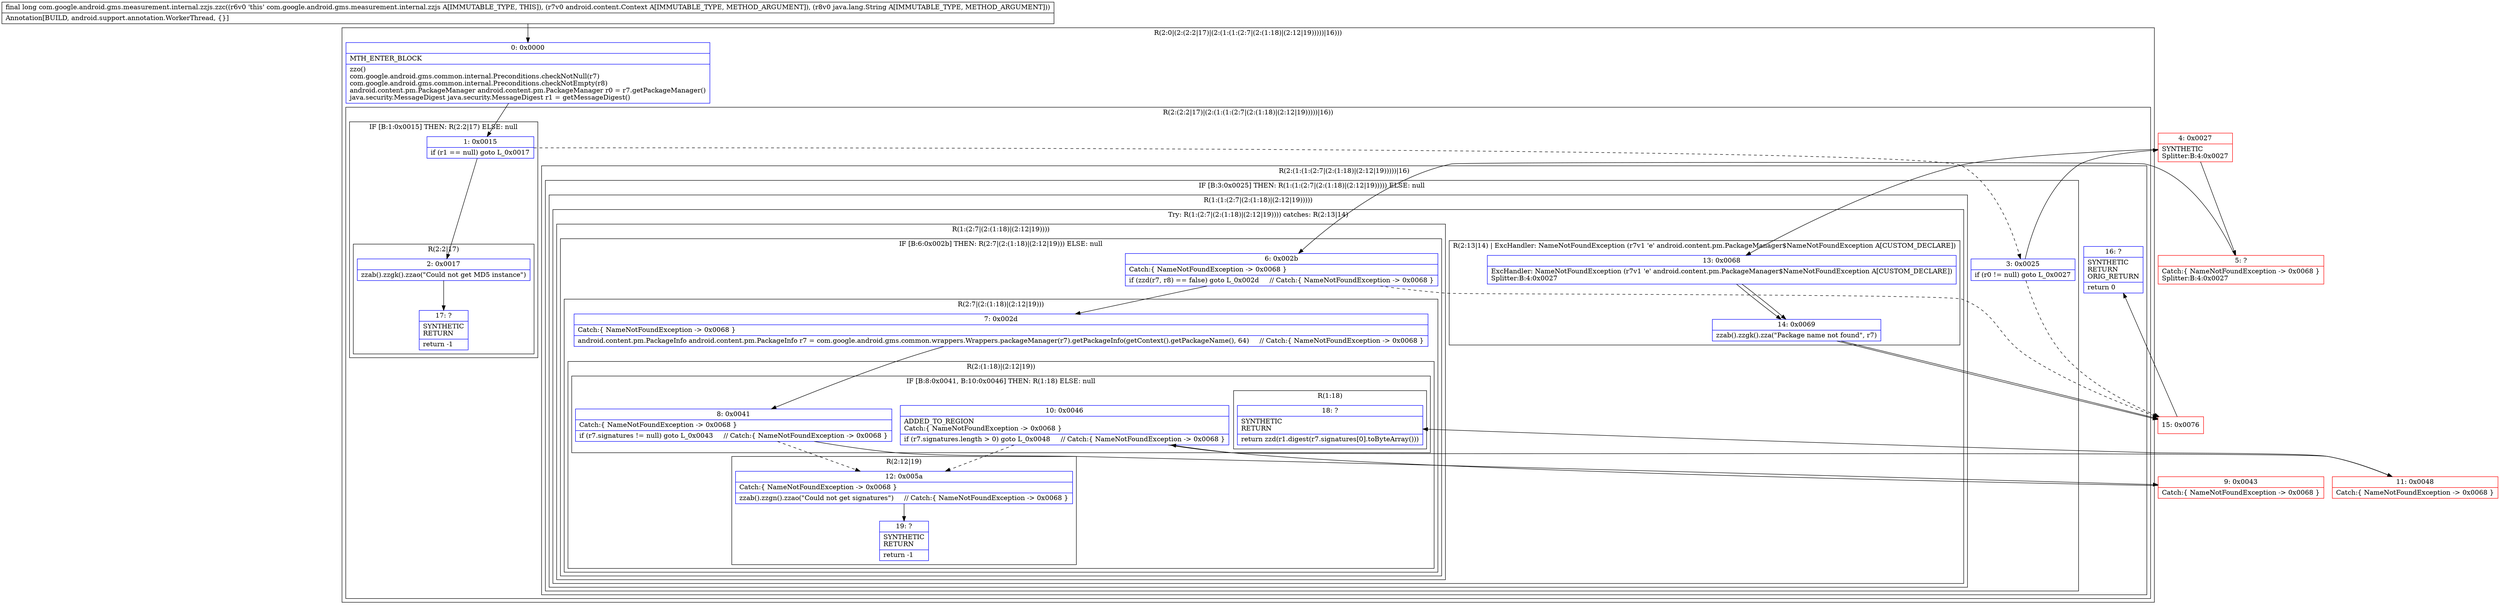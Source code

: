 digraph "CFG forcom.google.android.gms.measurement.internal.zzjs.zzc(Landroid\/content\/Context;Ljava\/lang\/String;)J" {
subgraph cluster_Region_218785205 {
label = "R(2:0|(2:(2:2|17)|(2:(1:(1:(2:7|(2:(1:18)|(2:12|19)))))|16)))";
node [shape=record,color=blue];
Node_0 [shape=record,label="{0\:\ 0x0000|MTH_ENTER_BLOCK\l|zzo()\lcom.google.android.gms.common.internal.Preconditions.checkNotNull(r7)\lcom.google.android.gms.common.internal.Preconditions.checkNotEmpty(r8)\landroid.content.pm.PackageManager android.content.pm.PackageManager r0 = r7.getPackageManager()\ljava.security.MessageDigest java.security.MessageDigest r1 = getMessageDigest()\l}"];
subgraph cluster_Region_771866905 {
label = "R(2:(2:2|17)|(2:(1:(1:(2:7|(2:(1:18)|(2:12|19)))))|16))";
node [shape=record,color=blue];
subgraph cluster_IfRegion_1227019084 {
label = "IF [B:1:0x0015] THEN: R(2:2|17) ELSE: null";
node [shape=record,color=blue];
Node_1 [shape=record,label="{1\:\ 0x0015|if (r1 == null) goto L_0x0017\l}"];
subgraph cluster_Region_1709432101 {
label = "R(2:2|17)";
node [shape=record,color=blue];
Node_2 [shape=record,label="{2\:\ 0x0017|zzab().zzgk().zzao(\"Could not get MD5 instance\")\l}"];
Node_17 [shape=record,label="{17\:\ ?|SYNTHETIC\lRETURN\l|return \-1\l}"];
}
}
subgraph cluster_Region_455145590 {
label = "R(2:(1:(1:(2:7|(2:(1:18)|(2:12|19)))))|16)";
node [shape=record,color=blue];
subgraph cluster_IfRegion_2112767675 {
label = "IF [B:3:0x0025] THEN: R(1:(1:(2:7|(2:(1:18)|(2:12|19))))) ELSE: null";
node [shape=record,color=blue];
Node_3 [shape=record,label="{3\:\ 0x0025|if (r0 != null) goto L_0x0027\l}"];
subgraph cluster_Region_355431382 {
label = "R(1:(1:(2:7|(2:(1:18)|(2:12|19)))))";
node [shape=record,color=blue];
subgraph cluster_TryCatchRegion_897999203 {
label = "Try: R(1:(2:7|(2:(1:18)|(2:12|19)))) catches: R(2:13|14)";
node [shape=record,color=blue];
subgraph cluster_Region_1324849155 {
label = "R(1:(2:7|(2:(1:18)|(2:12|19))))";
node [shape=record,color=blue];
subgraph cluster_IfRegion_1384659683 {
label = "IF [B:6:0x002b] THEN: R(2:7|(2:(1:18)|(2:12|19))) ELSE: null";
node [shape=record,color=blue];
Node_6 [shape=record,label="{6\:\ 0x002b|Catch:\{ NameNotFoundException \-\> 0x0068 \}\l|if (zzd(r7, r8) == false) goto L_0x002d     \/\/ Catch:\{ NameNotFoundException \-\> 0x0068 \}\l}"];
subgraph cluster_Region_2097514056 {
label = "R(2:7|(2:(1:18)|(2:12|19)))";
node [shape=record,color=blue];
Node_7 [shape=record,label="{7\:\ 0x002d|Catch:\{ NameNotFoundException \-\> 0x0068 \}\l|android.content.pm.PackageInfo android.content.pm.PackageInfo r7 = com.google.android.gms.common.wrappers.Wrappers.packageManager(r7).getPackageInfo(getContext().getPackageName(), 64)     \/\/ Catch:\{ NameNotFoundException \-\> 0x0068 \}\l}"];
subgraph cluster_Region_1020744359 {
label = "R(2:(1:18)|(2:12|19))";
node [shape=record,color=blue];
subgraph cluster_IfRegion_1917963469 {
label = "IF [B:8:0x0041, B:10:0x0046] THEN: R(1:18) ELSE: null";
node [shape=record,color=blue];
Node_8 [shape=record,label="{8\:\ 0x0041|Catch:\{ NameNotFoundException \-\> 0x0068 \}\l|if (r7.signatures != null) goto L_0x0043     \/\/ Catch:\{ NameNotFoundException \-\> 0x0068 \}\l}"];
Node_10 [shape=record,label="{10\:\ 0x0046|ADDED_TO_REGION\lCatch:\{ NameNotFoundException \-\> 0x0068 \}\l|if (r7.signatures.length \> 0) goto L_0x0048     \/\/ Catch:\{ NameNotFoundException \-\> 0x0068 \}\l}"];
subgraph cluster_Region_603748431 {
label = "R(1:18)";
node [shape=record,color=blue];
Node_18 [shape=record,label="{18\:\ ?|SYNTHETIC\lRETURN\l|return zzd(r1.digest(r7.signatures[0].toByteArray()))\l}"];
}
}
subgraph cluster_Region_979149095 {
label = "R(2:12|19)";
node [shape=record,color=blue];
Node_12 [shape=record,label="{12\:\ 0x005a|Catch:\{ NameNotFoundException \-\> 0x0068 \}\l|zzab().zzgn().zzao(\"Could not get signatures\")     \/\/ Catch:\{ NameNotFoundException \-\> 0x0068 \}\l}"];
Node_19 [shape=record,label="{19\:\ ?|SYNTHETIC\lRETURN\l|return \-1\l}"];
}
}
}
}
}
subgraph cluster_Region_1217991151 {
label = "R(2:13|14) | ExcHandler: NameNotFoundException (r7v1 'e' android.content.pm.PackageManager$NameNotFoundException A[CUSTOM_DECLARE])\l";
node [shape=record,color=blue];
Node_13 [shape=record,label="{13\:\ 0x0068|ExcHandler: NameNotFoundException (r7v1 'e' android.content.pm.PackageManager$NameNotFoundException A[CUSTOM_DECLARE])\lSplitter:B:4:0x0027\l}"];
Node_14 [shape=record,label="{14\:\ 0x0069|zzab().zzgk().zza(\"Package name not found\", r7)\l}"];
}
}
}
}
Node_16 [shape=record,label="{16\:\ ?|SYNTHETIC\lRETURN\lORIG_RETURN\l|return 0\l}"];
}
}
}
subgraph cluster_Region_1217991151 {
label = "R(2:13|14) | ExcHandler: NameNotFoundException (r7v1 'e' android.content.pm.PackageManager$NameNotFoundException A[CUSTOM_DECLARE])\l";
node [shape=record,color=blue];
Node_13 [shape=record,label="{13\:\ 0x0068|ExcHandler: NameNotFoundException (r7v1 'e' android.content.pm.PackageManager$NameNotFoundException A[CUSTOM_DECLARE])\lSplitter:B:4:0x0027\l}"];
Node_14 [shape=record,label="{14\:\ 0x0069|zzab().zzgk().zza(\"Package name not found\", r7)\l}"];
}
Node_4 [shape=record,color=red,label="{4\:\ 0x0027|SYNTHETIC\lSplitter:B:4:0x0027\l}"];
Node_5 [shape=record,color=red,label="{5\:\ ?|Catch:\{ NameNotFoundException \-\> 0x0068 \}\lSplitter:B:4:0x0027\l}"];
Node_9 [shape=record,color=red,label="{9\:\ 0x0043|Catch:\{ NameNotFoundException \-\> 0x0068 \}\l}"];
Node_11 [shape=record,color=red,label="{11\:\ 0x0048|Catch:\{ NameNotFoundException \-\> 0x0068 \}\l}"];
Node_15 [shape=record,color=red,label="{15\:\ 0x0076}"];
MethodNode[shape=record,label="{final long com.google.android.gms.measurement.internal.zzjs.zzc((r6v0 'this' com.google.android.gms.measurement.internal.zzjs A[IMMUTABLE_TYPE, THIS]), (r7v0 android.content.Context A[IMMUTABLE_TYPE, METHOD_ARGUMENT]), (r8v0 java.lang.String A[IMMUTABLE_TYPE, METHOD_ARGUMENT]))  | Annotation[BUILD, android.support.annotation.WorkerThread, \{\}]\l}"];
MethodNode -> Node_0;
Node_0 -> Node_1;
Node_1 -> Node_2;
Node_1 -> Node_3[style=dashed];
Node_2 -> Node_17;
Node_3 -> Node_4;
Node_3 -> Node_15[style=dashed];
Node_6 -> Node_7;
Node_6 -> Node_15[style=dashed];
Node_7 -> Node_8;
Node_8 -> Node_9;
Node_8 -> Node_12[style=dashed];
Node_10 -> Node_11;
Node_10 -> Node_12[style=dashed];
Node_12 -> Node_19;
Node_13 -> Node_14;
Node_14 -> Node_15;
Node_13 -> Node_14;
Node_14 -> Node_15;
Node_4 -> Node_5;
Node_4 -> Node_13;
Node_5 -> Node_6;
Node_9 -> Node_10;
Node_11 -> Node_18;
Node_15 -> Node_16;
}

